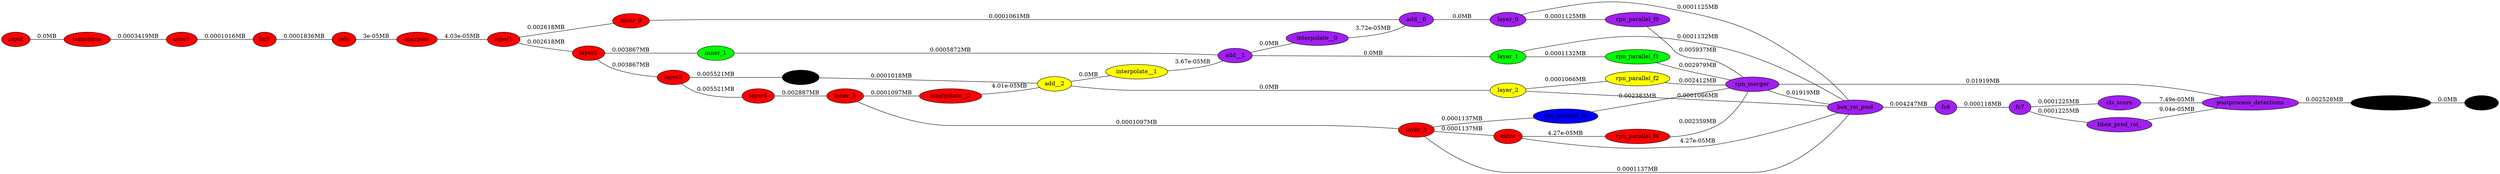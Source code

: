 graph {
rankdir=LR
input[label="input", style=filled, fillcolor="red"]
transform[label="transform", style=filled, fillcolor="red"]
conv1[label="conv1", style=filled, fillcolor="red"]
bn1[label="bn1", style=filled, fillcolor="red"]
relu[label="relu", style=filled, fillcolor="red"]
maxpool[label="maxpool", style=filled, fillcolor="red"]
layer1[label="layer1", style=filled, fillcolor="red"]
layer2[label="layer2", style=filled, fillcolor="red"]
layer3[label="layer3", style=filled, fillcolor="red"]
layer4[label="layer4", style=filled, fillcolor="red"]
inner_3[label="inner_3", style=filled, fillcolor="red"]
layer_3[label="layer_3", style=filled, fillcolor="red"]
inner_2[label="inner_2", style=filled, fillcolor="black"]
interpolate__2[label="interpolate__2", style=filled, fillcolor="red"]
layer_2[label="layer_2", style=filled, fillcolor="yellow"]
inner_1[label="inner_1", style=filled, fillcolor="green"]
interpolate__1[label="interpolate__1", style=filled, fillcolor="yellow"]
layer_1[label="layer_1", style=filled, fillcolor="green"]
inner_0[label="inner_0", style=filled, fillcolor="red"]
interpolate__0[label="interpolate__0", style=filled, fillcolor="purple"]
layer_0[label="layer_0", style=filled, fillcolor="purple"]
extra[label="extra", style=filled, fillcolor="red"]
rpn_parallel_f0[label="rpn_parallel_f0", style=filled, fillcolor="purple"]
rpn_parallel_f1[label="rpn_parallel_f1", style=filled, fillcolor="green"]
rpn_parallel_f2[label="rpn_parallel_f2", style=filled, fillcolor="yellow"]
rpn_parallel_f3[label="rpn_parallel_f3", style=filled, fillcolor="blue"]
rpn_parallel_f4[label="rpn_parallel_f4", style=filled, fillcolor="red"]
rpn_merger[label="rpn_merger", style=filled, fillcolor="purple"]
box_roi_pool[label="box_roi_pool", style=filled, fillcolor="purple"]
fc6[label="fc6", style=filled, fillcolor="purple"]
fc7[label="fc7", style=filled, fillcolor="purple"]
cls_score[label="cls_score", style=filled, fillcolor="purple"]
bbox_pred_roi_[label="bbox_pred_roi_", style=filled, fillcolor="purple"]
postprocess_detections[label="postprocess_detections", style=filled, fillcolor="purple"]
postprocess_resize[label="postprocess_resize", style=filled, fillcolor="black"]
output[label="output", style=filled, fillcolor="black"]
add__2[label="add__2", style=filled, fillcolor="yellow"]
add__1[label="add__1", style=filled, fillcolor="purple"]
add__0[label="add__0", style=filled, fillcolor="purple"]
input -- transform[label="0.0MB"];
transform -- conv1[label="0.0003419MB"];
conv1 -- bn1[label="0.0001016MB"];
bn1 -- relu[label="0.0001836MB"];
relu -- maxpool[label="3e-05MB"];
maxpool -- layer1[label="4.03e-05MB"];
layer1 -- layer2[label="0.002618MB"];
layer2 -- layer3[label="0.003867MB"];
layer3 -- layer4[label="0.005521MB"];
layer4 -- inner_3[label="0.002887MB"];
inner_3 -- layer_3[label="0.0001097MB"];
layer3 -- inner_2[label="0.005521MB"];
inner_3 -- interpolate__2[label="0.0001097MB"];
inner_2 -- add__2[label="0.0001018MB"];
interpolate__2 -- add__2[label="4.01e-05MB"];
add__2 -- layer_2[label="0.0MB"];
layer2 -- inner_1[label="0.003867MB"];
add__2 -- interpolate__1[label="0.0MB"];
inner_1 -- add__1[label="0.0005872MB"];
interpolate__1 -- add__1[label="3.67e-05MB"];
add__1 -- layer_1[label="0.0MB"];
layer1 -- inner_0[label="0.002618MB"];
add__1 -- interpolate__0[label="0.0MB"];
inner_0 -- add__0[label="0.0001061MB"];
interpolate__0 -- add__0[label="3.72e-05MB"];
add__0 -- layer_0[label="0.0MB"];
layer_3 -- extra[label="0.0001137MB"];
layer_0 -- rpn_parallel_f0[label="0.0001125MB"];
rpn_parallel_f0 -- rpn_merger[label="0.005937MB"];
layer_1 -- rpn_parallel_f1[label="0.0001132MB"];
rpn_parallel_f1 -- rpn_merger[label="0.002979MB"];
layer_2 -- rpn_parallel_f2[label="0.0001066MB"];
rpn_parallel_f2 -- rpn_merger[label="0.002412MB"];
layer_3 -- rpn_parallel_f3[label="0.0001137MB"];
rpn_parallel_f3 -- rpn_merger[label="0.002383MB"];
extra -- rpn_parallel_f4[label="4.27e-05MB"];
rpn_parallel_f4 -- rpn_merger[label="0.002359MB"];
layer_0 -- box_roi_pool[label="0.0001125MB"];
layer_1 -- box_roi_pool[label="0.0001132MB"];
layer_2 -- box_roi_pool[label="0.0001066MB"];
layer_3 -- box_roi_pool[label="0.0001137MB"];
extra -- box_roi_pool[label="4.27e-05MB"];
rpn_merger -- box_roi_pool[label="0.01919MB"];
box_roi_pool -- fc6[label="0.004247MB"];
fc6 -- fc7[label="0.000118MB"];
fc7 -- cls_score[label="0.0001225MB"];
fc7 -- bbox_pred_roi_[label="0.0001225MB"];
cls_score -- postprocess_detections[label="7.49e-05MB"];
bbox_pred_roi_ -- postprocess_detections[label="9.04e-05MB"];
rpn_merger -- postprocess_detections[label="0.01919MB"];
postprocess_detections -- postprocess_resize[label="0.002528MB"];
postprocess_resize -- output[label="0.0MB"];
}
